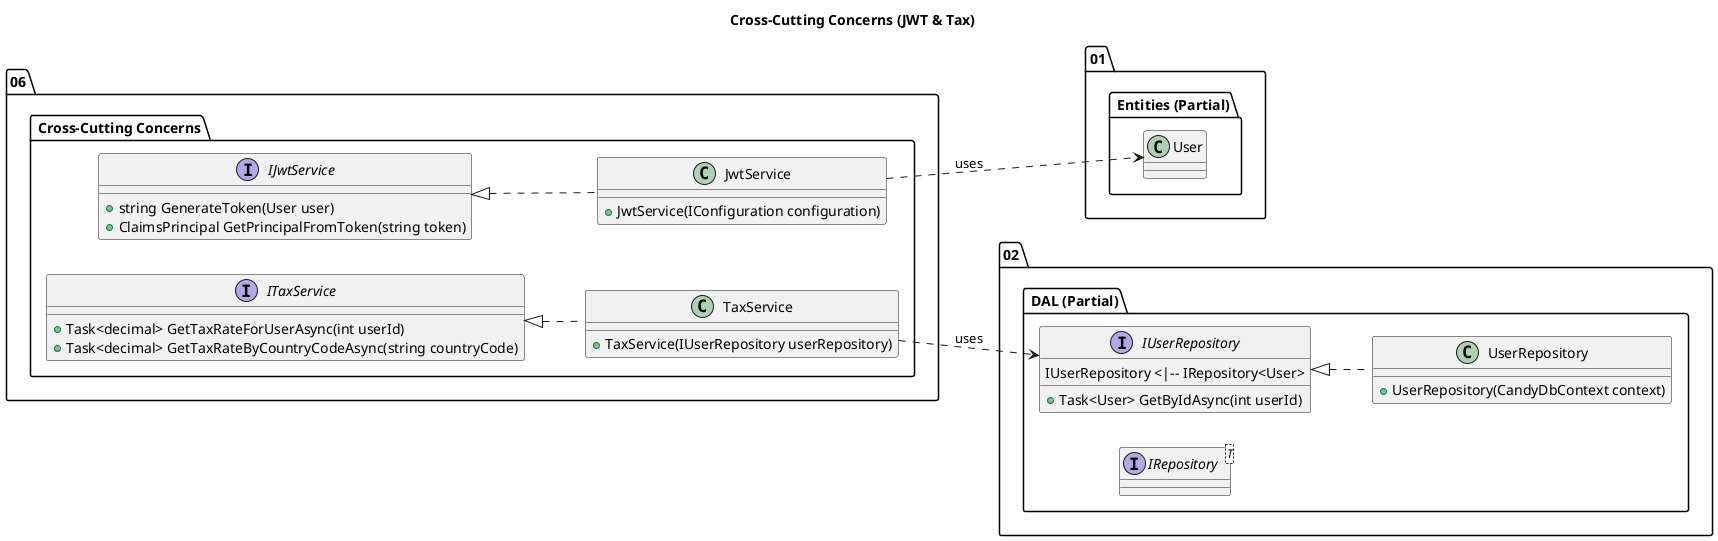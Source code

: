 @startuml
' Set direction for the diagram
left to right direction

title Cross-Cutting Concerns (JWT & Tax)

' Include necessary elements from other layers for context
package "01. Entities (Partial)" {
    class User { }
}

package "02. DAL (Partial)" {
    interface IRepository<T> { }
    interface IUserRepository {
         IUserRepository <|-- IRepository<User>
         ' Include method TaxService depends on
         + Task<User> GetByIdAsync(int userId)
    }
     class UserRepository {
     ' Simple representation for dependency
        + UserRepository(CandyDbContext context)
     }
    UserRepository .up.|> IUserRepository
}


package "06. Cross-Cutting Concerns" {
    interface IJwtService {
        + string GenerateToken(User user)
        + ClaimsPrincipal GetPrincipalFromToken(string token)
    }

    class JwtService {
        + JwtService(IConfiguration configuration)
        ' Implements IJwtService methods
    }
    JwtService .up.|> IJwtService
    JwtService ..> User : uses

    interface ITaxService {
        + Task<decimal> GetTaxRateForUserAsync(int userId)
        + Task<decimal> GetTaxRateByCountryCodeAsync(string countryCode)
    }

    class TaxService {
        ' Depends on IUserRepository
        + TaxService(IUserRepository userRepository)
        ' Implements ITaxService methods
        ' Contains logic to look up tax rate
    }
    TaxService .up.|> ITaxService
    TaxService ..> IUserRepository : uses

}

@enduml